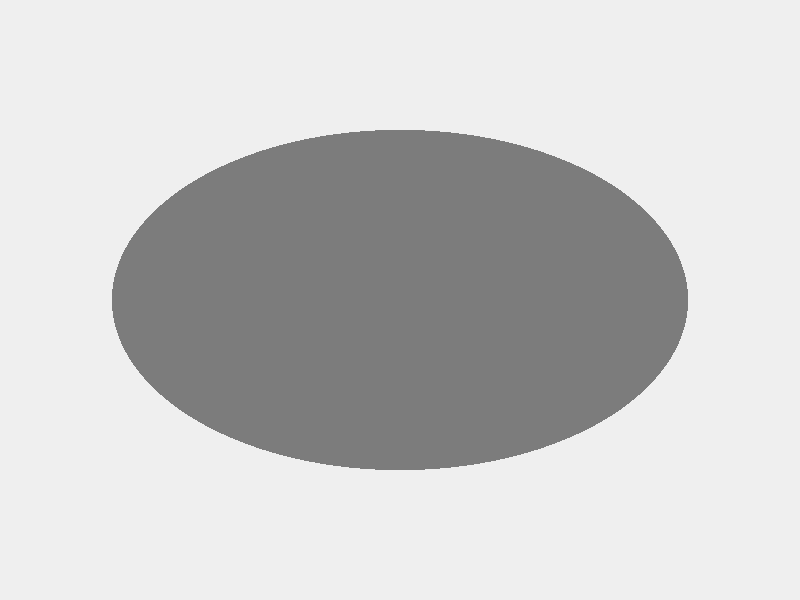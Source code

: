 #version 3.7;
global_settings { assumed_gamma 1.0 }
#include "colors.inc"
background { color rgb <0.867,0.867,0.867> }
camera {
  orthographic // not perspective
  angle 20 // width of camera view, in degrees
  location <0, 0, 10>
  look_at  <0, 0, 0>
  up    <0,10,0>
  right <10,0,0>
}

sphere { <0,0,0>,1
    pigment { color rgbt <0.2,0.2,0.2,0.2> } // match N2
    scale <1.27,1,1> // approximately right for 178Hf, eps2=.251
                     // http://www.wheldon.talktalk.net/thesis/thesis/node10.html
                     // calc -e "x=.251; b=sqrt(pi/5)[(4/3)x+(4/9)x^2+(4/27)x^3+(4/81)x^4]; f=b*(3/4)*sqrt(5/pi); a=.09; u=1+2a; v=1-a; (u-v)/((1/3)u+(2/3)v)"
}
light_source { <-10, 10, 4> color White} // up and above, a little in front
light_source {
  <0,0,10> color White
  area_light
  <1,0,0>, <0,1,0>, 10, 10
}
